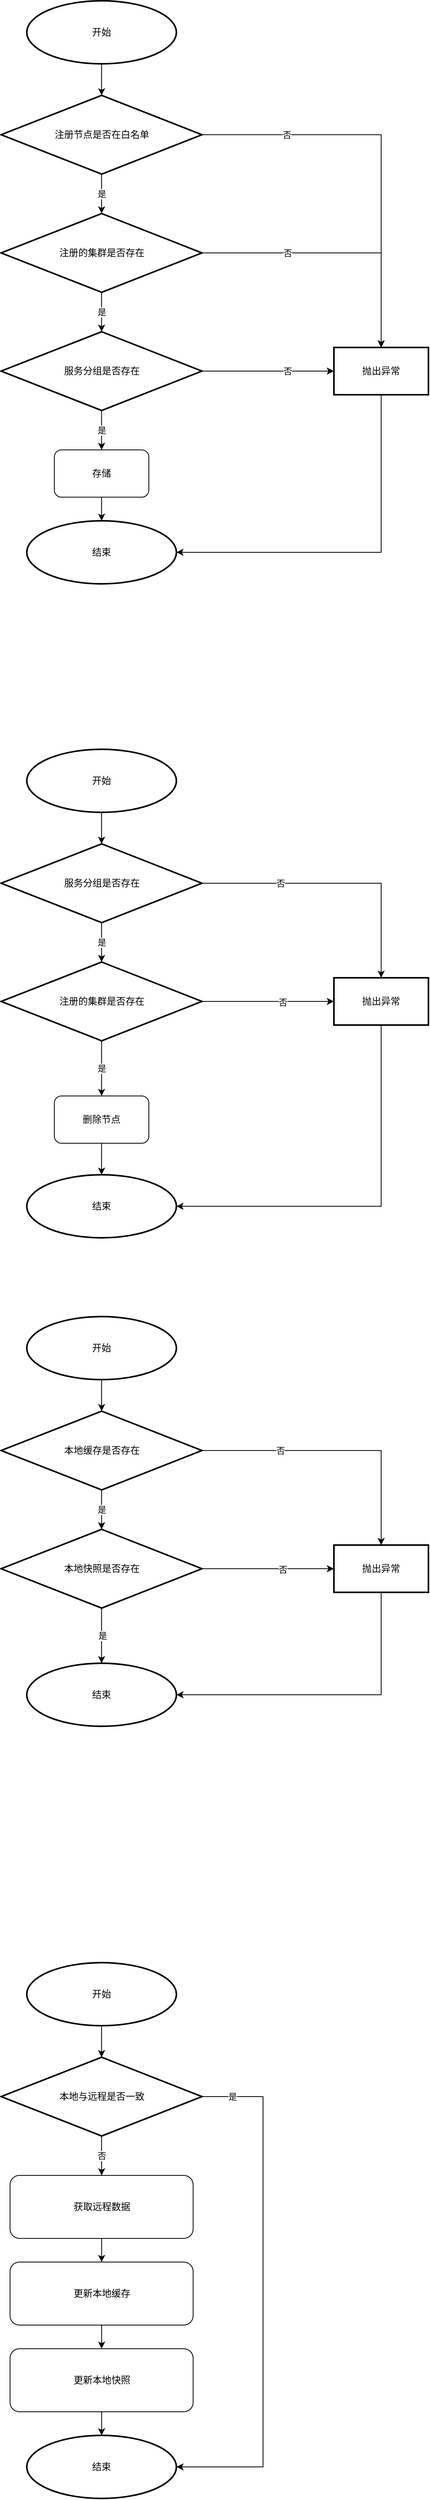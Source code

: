 <mxfile version="14.9.5" type="github">
  <diagram id="2iD1uwLVrEYLkPj4rfC0" name="第 1 页">
    <mxGraphModel dx="1422" dy="772" grid="1" gridSize="10" guides="1" tooltips="1" connect="1" arrows="1" fold="1" page="1" pageScale="1" pageWidth="827" pageHeight="1169" math="0" shadow="0">
      <root>
        <mxCell id="0" />
        <mxCell id="1" parent="0" />
        <mxCell id="YrsrtHYI-QYg7MPrzIgh-7" value="" style="edgeStyle=orthogonalEdgeStyle;rounded=0;orthogonalLoop=1;jettySize=auto;html=1;" edge="1" parent="1" source="YrsrtHYI-QYg7MPrzIgh-1" target="YrsrtHYI-QYg7MPrzIgh-2">
          <mxGeometry relative="1" as="geometry" />
        </mxCell>
        <mxCell id="YrsrtHYI-QYg7MPrzIgh-1" value="开始" style="strokeWidth=2;html=1;shape=mxgraph.flowchart.start_1;whiteSpace=wrap;" vertex="1" parent="1">
          <mxGeometry x="250" y="210" width="190" height="80" as="geometry" />
        </mxCell>
        <mxCell id="YrsrtHYI-QYg7MPrzIgh-8" value="是" style="edgeStyle=orthogonalEdgeStyle;rounded=0;orthogonalLoop=1;jettySize=auto;html=1;" edge="1" parent="1" source="YrsrtHYI-QYg7MPrzIgh-2" target="YrsrtHYI-QYg7MPrzIgh-3">
          <mxGeometry relative="1" as="geometry" />
        </mxCell>
        <mxCell id="YrsrtHYI-QYg7MPrzIgh-13" value="" style="edgeStyle=orthogonalEdgeStyle;rounded=0;orthogonalLoop=1;jettySize=auto;html=1;" edge="1" parent="1" source="YrsrtHYI-QYg7MPrzIgh-2" target="YrsrtHYI-QYg7MPrzIgh-12">
          <mxGeometry relative="1" as="geometry" />
        </mxCell>
        <mxCell id="YrsrtHYI-QYg7MPrzIgh-35" value="否" style="edgeLabel;html=1;align=center;verticalAlign=middle;resizable=0;points=[];" vertex="1" connectable="0" parent="YrsrtHYI-QYg7MPrzIgh-13">
          <mxGeometry x="-0.628" y="2" relative="1" as="geometry">
            <mxPoint x="15" y="2" as="offset" />
          </mxGeometry>
        </mxCell>
        <mxCell id="YrsrtHYI-QYg7MPrzIgh-2" value="注册节点是否在白名单" style="strokeWidth=2;html=1;shape=mxgraph.flowchart.decision;whiteSpace=wrap;" vertex="1" parent="1">
          <mxGeometry x="217.5" y="330" width="255" height="100" as="geometry" />
        </mxCell>
        <mxCell id="YrsrtHYI-QYg7MPrzIgh-9" value="是" style="edgeStyle=orthogonalEdgeStyle;rounded=0;orthogonalLoop=1;jettySize=auto;html=1;" edge="1" parent="1" source="YrsrtHYI-QYg7MPrzIgh-3" target="YrsrtHYI-QYg7MPrzIgh-4">
          <mxGeometry relative="1" as="geometry" />
        </mxCell>
        <mxCell id="YrsrtHYI-QYg7MPrzIgh-14" style="edgeStyle=orthogonalEdgeStyle;rounded=0;orthogonalLoop=1;jettySize=auto;html=1;" edge="1" parent="1" source="YrsrtHYI-QYg7MPrzIgh-3" target="YrsrtHYI-QYg7MPrzIgh-12">
          <mxGeometry relative="1" as="geometry" />
        </mxCell>
        <mxCell id="YrsrtHYI-QYg7MPrzIgh-37" value="否" style="edgeLabel;html=1;align=center;verticalAlign=middle;resizable=0;points=[];" vertex="1" connectable="0" parent="YrsrtHYI-QYg7MPrzIgh-14">
          <mxGeometry x="-0.45" y="2" relative="1" as="geometry">
            <mxPoint x="13" y="2" as="offset" />
          </mxGeometry>
        </mxCell>
        <mxCell id="YrsrtHYI-QYg7MPrzIgh-3" value="注册的集群是否存在" style="strokeWidth=2;html=1;shape=mxgraph.flowchart.decision;whiteSpace=wrap;" vertex="1" parent="1">
          <mxGeometry x="217.5" y="480" width="255" height="100" as="geometry" />
        </mxCell>
        <mxCell id="YrsrtHYI-QYg7MPrzIgh-10" value="是" style="edgeStyle=orthogonalEdgeStyle;rounded=0;orthogonalLoop=1;jettySize=auto;html=1;" edge="1" parent="1" source="YrsrtHYI-QYg7MPrzIgh-4" target="YrsrtHYI-QYg7MPrzIgh-5">
          <mxGeometry relative="1" as="geometry" />
        </mxCell>
        <mxCell id="YrsrtHYI-QYg7MPrzIgh-15" style="edgeStyle=orthogonalEdgeStyle;rounded=0;orthogonalLoop=1;jettySize=auto;html=1;entryX=0;entryY=0.5;entryDx=0;entryDy=0;" edge="1" parent="1" source="YrsrtHYI-QYg7MPrzIgh-4" target="YrsrtHYI-QYg7MPrzIgh-12">
          <mxGeometry relative="1" as="geometry" />
        </mxCell>
        <mxCell id="YrsrtHYI-QYg7MPrzIgh-38" value="否" style="edgeLabel;html=1;align=center;verticalAlign=middle;resizable=0;points=[];" vertex="1" connectable="0" parent="YrsrtHYI-QYg7MPrzIgh-15">
          <mxGeometry x="0.152" relative="1" as="geometry">
            <mxPoint x="12" as="offset" />
          </mxGeometry>
        </mxCell>
        <mxCell id="YrsrtHYI-QYg7MPrzIgh-4" value="服务分组是否存在" style="strokeWidth=2;html=1;shape=mxgraph.flowchart.decision;whiteSpace=wrap;" vertex="1" parent="1">
          <mxGeometry x="217.5" y="630" width="255" height="100" as="geometry" />
        </mxCell>
        <mxCell id="YrsrtHYI-QYg7MPrzIgh-11" value="" style="edgeStyle=orthogonalEdgeStyle;rounded=0;orthogonalLoop=1;jettySize=auto;html=1;" edge="1" parent="1" source="YrsrtHYI-QYg7MPrzIgh-5" target="YrsrtHYI-QYg7MPrzIgh-6">
          <mxGeometry relative="1" as="geometry" />
        </mxCell>
        <mxCell id="YrsrtHYI-QYg7MPrzIgh-5" value="存储" style="rounded=1;whiteSpace=wrap;html=1;" vertex="1" parent="1">
          <mxGeometry x="285" y="780" width="120" height="60" as="geometry" />
        </mxCell>
        <mxCell id="YrsrtHYI-QYg7MPrzIgh-6" value="结束" style="strokeWidth=2;html=1;shape=mxgraph.flowchart.start_1;whiteSpace=wrap;" vertex="1" parent="1">
          <mxGeometry x="250" y="870" width="190" height="80" as="geometry" />
        </mxCell>
        <mxCell id="YrsrtHYI-QYg7MPrzIgh-16" style="edgeStyle=orthogonalEdgeStyle;rounded=0;orthogonalLoop=1;jettySize=auto;html=1;entryX=1;entryY=0.5;entryDx=0;entryDy=0;entryPerimeter=0;" edge="1" parent="1" source="YrsrtHYI-QYg7MPrzIgh-12" target="YrsrtHYI-QYg7MPrzIgh-6">
          <mxGeometry relative="1" as="geometry">
            <Array as="points">
              <mxPoint x="700" y="910" />
            </Array>
          </mxGeometry>
        </mxCell>
        <mxCell id="YrsrtHYI-QYg7MPrzIgh-12" value="抛出异常" style="whiteSpace=wrap;html=1;strokeWidth=2;" vertex="1" parent="1">
          <mxGeometry x="640" y="650" width="120" height="60" as="geometry" />
        </mxCell>
        <mxCell id="YrsrtHYI-QYg7MPrzIgh-17" value="" style="edgeStyle=orthogonalEdgeStyle;rounded=0;orthogonalLoop=1;jettySize=auto;html=1;" edge="1" parent="1" source="YrsrtHYI-QYg7MPrzIgh-18" target="YrsrtHYI-QYg7MPrzIgh-21">
          <mxGeometry relative="1" as="geometry" />
        </mxCell>
        <mxCell id="YrsrtHYI-QYg7MPrzIgh-18" value="开始" style="strokeWidth=2;html=1;shape=mxgraph.flowchart.start_1;whiteSpace=wrap;" vertex="1" parent="1">
          <mxGeometry x="250" y="1160" width="190" height="80" as="geometry" />
        </mxCell>
        <mxCell id="YrsrtHYI-QYg7MPrzIgh-19" value="是" style="edgeStyle=orthogonalEdgeStyle;rounded=0;orthogonalLoop=1;jettySize=auto;html=1;" edge="1" parent="1" source="YrsrtHYI-QYg7MPrzIgh-21" target="YrsrtHYI-QYg7MPrzIgh-24">
          <mxGeometry relative="1" as="geometry" />
        </mxCell>
        <mxCell id="YrsrtHYI-QYg7MPrzIgh-20" value="" style="edgeStyle=orthogonalEdgeStyle;rounded=0;orthogonalLoop=1;jettySize=auto;html=1;" edge="1" parent="1" source="YrsrtHYI-QYg7MPrzIgh-21" target="YrsrtHYI-QYg7MPrzIgh-32">
          <mxGeometry relative="1" as="geometry" />
        </mxCell>
        <mxCell id="YrsrtHYI-QYg7MPrzIgh-39" value="否" style="edgeLabel;html=1;align=center;verticalAlign=middle;resizable=0;points=[];" vertex="1" connectable="0" parent="YrsrtHYI-QYg7MPrzIgh-20">
          <mxGeometry x="-0.427" y="-5" relative="1" as="geometry">
            <mxPoint y="-5" as="offset" />
          </mxGeometry>
        </mxCell>
        <mxCell id="YrsrtHYI-QYg7MPrzIgh-21" value="服务分组是否存在" style="strokeWidth=2;html=1;shape=mxgraph.flowchart.decision;whiteSpace=wrap;" vertex="1" parent="1">
          <mxGeometry x="217.5" y="1280" width="255" height="100" as="geometry" />
        </mxCell>
        <mxCell id="YrsrtHYI-QYg7MPrzIgh-22" value="是" style="edgeStyle=orthogonalEdgeStyle;rounded=0;orthogonalLoop=1;jettySize=auto;html=1;entryX=0.5;entryY=0;entryDx=0;entryDy=0;" edge="1" parent="1" source="YrsrtHYI-QYg7MPrzIgh-24" target="YrsrtHYI-QYg7MPrzIgh-33">
          <mxGeometry relative="1" as="geometry">
            <mxPoint x="345" y="1580" as="targetPoint" />
          </mxGeometry>
        </mxCell>
        <mxCell id="YrsrtHYI-QYg7MPrzIgh-23" style="edgeStyle=orthogonalEdgeStyle;rounded=0;orthogonalLoop=1;jettySize=auto;html=1;" edge="1" parent="1" source="YrsrtHYI-QYg7MPrzIgh-24" target="YrsrtHYI-QYg7MPrzIgh-32">
          <mxGeometry relative="1" as="geometry" />
        </mxCell>
        <mxCell id="YrsrtHYI-QYg7MPrzIgh-40" value="否" style="edgeLabel;html=1;align=center;verticalAlign=middle;resizable=0;points=[];" vertex="1" connectable="0" parent="YrsrtHYI-QYg7MPrzIgh-23">
          <mxGeometry x="0.224" y="-1" relative="1" as="geometry">
            <mxPoint as="offset" />
          </mxGeometry>
        </mxCell>
        <mxCell id="YrsrtHYI-QYg7MPrzIgh-24" value="注册的集群是否存在" style="strokeWidth=2;html=1;shape=mxgraph.flowchart.decision;whiteSpace=wrap;" vertex="1" parent="1">
          <mxGeometry x="217.5" y="1430" width="255" height="100" as="geometry" />
        </mxCell>
        <mxCell id="YrsrtHYI-QYg7MPrzIgh-30" value="结束" style="strokeWidth=2;html=1;shape=mxgraph.flowchart.start_1;whiteSpace=wrap;" vertex="1" parent="1">
          <mxGeometry x="250" y="1700" width="190" height="80" as="geometry" />
        </mxCell>
        <mxCell id="YrsrtHYI-QYg7MPrzIgh-31" style="edgeStyle=orthogonalEdgeStyle;rounded=0;orthogonalLoop=1;jettySize=auto;html=1;entryX=1;entryY=0.5;entryDx=0;entryDy=0;entryPerimeter=0;" edge="1" parent="1" source="YrsrtHYI-QYg7MPrzIgh-32" target="YrsrtHYI-QYg7MPrzIgh-30">
          <mxGeometry relative="1" as="geometry">
            <Array as="points">
              <mxPoint x="700" y="1740" />
            </Array>
          </mxGeometry>
        </mxCell>
        <mxCell id="YrsrtHYI-QYg7MPrzIgh-32" value="抛出异常" style="whiteSpace=wrap;html=1;strokeWidth=2;" vertex="1" parent="1">
          <mxGeometry x="640" y="1450" width="120" height="60" as="geometry" />
        </mxCell>
        <mxCell id="YrsrtHYI-QYg7MPrzIgh-34" value="" style="edgeStyle=orthogonalEdgeStyle;rounded=0;orthogonalLoop=1;jettySize=auto;html=1;" edge="1" parent="1" source="YrsrtHYI-QYg7MPrzIgh-33" target="YrsrtHYI-QYg7MPrzIgh-30">
          <mxGeometry relative="1" as="geometry" />
        </mxCell>
        <mxCell id="YrsrtHYI-QYg7MPrzIgh-33" value="删除节点" style="rounded=1;whiteSpace=wrap;html=1;" vertex="1" parent="1">
          <mxGeometry x="285" y="1600" width="120" height="60" as="geometry" />
        </mxCell>
        <mxCell id="YrsrtHYI-QYg7MPrzIgh-41" value="" style="edgeStyle=orthogonalEdgeStyle;rounded=0;orthogonalLoop=1;jettySize=auto;html=1;" edge="1" parent="1" source="YrsrtHYI-QYg7MPrzIgh-42" target="YrsrtHYI-QYg7MPrzIgh-46">
          <mxGeometry relative="1" as="geometry" />
        </mxCell>
        <mxCell id="YrsrtHYI-QYg7MPrzIgh-42" value="开始" style="strokeWidth=2;html=1;shape=mxgraph.flowchart.start_1;whiteSpace=wrap;" vertex="1" parent="1">
          <mxGeometry x="250" y="1880" width="190" height="80" as="geometry" />
        </mxCell>
        <mxCell id="YrsrtHYI-QYg7MPrzIgh-43" value="是" style="edgeStyle=orthogonalEdgeStyle;rounded=0;orthogonalLoop=1;jettySize=auto;html=1;" edge="1" parent="1" source="YrsrtHYI-QYg7MPrzIgh-46" target="YrsrtHYI-QYg7MPrzIgh-50">
          <mxGeometry relative="1" as="geometry" />
        </mxCell>
        <mxCell id="YrsrtHYI-QYg7MPrzIgh-44" value="" style="edgeStyle=orthogonalEdgeStyle;rounded=0;orthogonalLoop=1;jettySize=auto;html=1;" edge="1" parent="1" source="YrsrtHYI-QYg7MPrzIgh-46" target="YrsrtHYI-QYg7MPrzIgh-53">
          <mxGeometry relative="1" as="geometry" />
        </mxCell>
        <mxCell id="YrsrtHYI-QYg7MPrzIgh-45" value="否" style="edgeLabel;html=1;align=center;verticalAlign=middle;resizable=0;points=[];" vertex="1" connectable="0" parent="YrsrtHYI-QYg7MPrzIgh-44">
          <mxGeometry x="-0.427" y="-5" relative="1" as="geometry">
            <mxPoint y="-5" as="offset" />
          </mxGeometry>
        </mxCell>
        <mxCell id="YrsrtHYI-QYg7MPrzIgh-46" value="本地缓存是否存在" style="strokeWidth=2;html=1;shape=mxgraph.flowchart.decision;whiteSpace=wrap;" vertex="1" parent="1">
          <mxGeometry x="217.5" y="2000" width="255" height="100" as="geometry" />
        </mxCell>
        <mxCell id="YrsrtHYI-QYg7MPrzIgh-47" value="是" style="edgeStyle=orthogonalEdgeStyle;rounded=0;orthogonalLoop=1;jettySize=auto;html=1;entryX=0.5;entryY=0;entryDx=0;entryDy=0;" edge="1" parent="1" source="YrsrtHYI-QYg7MPrzIgh-50">
          <mxGeometry relative="1" as="geometry">
            <mxPoint x="345" y="2320" as="targetPoint" />
          </mxGeometry>
        </mxCell>
        <mxCell id="YrsrtHYI-QYg7MPrzIgh-48" style="edgeStyle=orthogonalEdgeStyle;rounded=0;orthogonalLoop=1;jettySize=auto;html=1;" edge="1" parent="1" source="YrsrtHYI-QYg7MPrzIgh-50" target="YrsrtHYI-QYg7MPrzIgh-53">
          <mxGeometry relative="1" as="geometry" />
        </mxCell>
        <mxCell id="YrsrtHYI-QYg7MPrzIgh-49" value="否" style="edgeLabel;html=1;align=center;verticalAlign=middle;resizable=0;points=[];" vertex="1" connectable="0" parent="YrsrtHYI-QYg7MPrzIgh-48">
          <mxGeometry x="0.224" y="-1" relative="1" as="geometry">
            <mxPoint as="offset" />
          </mxGeometry>
        </mxCell>
        <mxCell id="YrsrtHYI-QYg7MPrzIgh-50" value="本地快照是否存在" style="strokeWidth=2;html=1;shape=mxgraph.flowchart.decision;whiteSpace=wrap;" vertex="1" parent="1">
          <mxGeometry x="217.5" y="2150" width="255" height="100" as="geometry" />
        </mxCell>
        <mxCell id="YrsrtHYI-QYg7MPrzIgh-51" value="结束" style="strokeWidth=2;html=1;shape=mxgraph.flowchart.start_1;whiteSpace=wrap;" vertex="1" parent="1">
          <mxGeometry x="250" y="2320" width="190" height="80" as="geometry" />
        </mxCell>
        <mxCell id="YrsrtHYI-QYg7MPrzIgh-52" style="edgeStyle=orthogonalEdgeStyle;rounded=0;orthogonalLoop=1;jettySize=auto;html=1;entryX=1;entryY=0.5;entryDx=0;entryDy=0;entryPerimeter=0;" edge="1" parent="1" source="YrsrtHYI-QYg7MPrzIgh-53" target="YrsrtHYI-QYg7MPrzIgh-51">
          <mxGeometry relative="1" as="geometry">
            <Array as="points">
              <mxPoint x="700" y="2360" />
            </Array>
          </mxGeometry>
        </mxCell>
        <mxCell id="YrsrtHYI-QYg7MPrzIgh-53" value="抛出异常" style="whiteSpace=wrap;html=1;strokeWidth=2;" vertex="1" parent="1">
          <mxGeometry x="640" y="2170" width="120" height="60" as="geometry" />
        </mxCell>
        <mxCell id="YrsrtHYI-QYg7MPrzIgh-56" value="" style="edgeStyle=orthogonalEdgeStyle;rounded=0;orthogonalLoop=1;jettySize=auto;html=1;" edge="1" parent="1" source="YrsrtHYI-QYg7MPrzIgh-57" target="YrsrtHYI-QYg7MPrzIgh-61">
          <mxGeometry relative="1" as="geometry" />
        </mxCell>
        <mxCell id="YrsrtHYI-QYg7MPrzIgh-57" value="开始" style="strokeWidth=2;html=1;shape=mxgraph.flowchart.start_1;whiteSpace=wrap;" vertex="1" parent="1">
          <mxGeometry x="250" y="2700" width="190" height="80" as="geometry" />
        </mxCell>
        <mxCell id="YrsrtHYI-QYg7MPrzIgh-72" value="否" style="edgeStyle=orthogonalEdgeStyle;rounded=0;orthogonalLoop=1;jettySize=auto;html=1;" edge="1" parent="1" source="YrsrtHYI-QYg7MPrzIgh-61" target="YrsrtHYI-QYg7MPrzIgh-69">
          <mxGeometry relative="1" as="geometry" />
        </mxCell>
        <mxCell id="YrsrtHYI-QYg7MPrzIgh-74" style="edgeStyle=orthogonalEdgeStyle;rounded=0;orthogonalLoop=1;jettySize=auto;html=1;exitX=1;exitY=0.5;exitDx=0;exitDy=0;exitPerimeter=0;entryX=1;entryY=0.5;entryDx=0;entryDy=0;entryPerimeter=0;" edge="1" parent="1" source="YrsrtHYI-QYg7MPrzIgh-61" target="YrsrtHYI-QYg7MPrzIgh-66">
          <mxGeometry relative="1" as="geometry">
            <Array as="points">
              <mxPoint x="550" y="2870" />
              <mxPoint x="550" y="3340" />
            </Array>
          </mxGeometry>
        </mxCell>
        <mxCell id="YrsrtHYI-QYg7MPrzIgh-76" value="是" style="edgeLabel;html=1;align=center;verticalAlign=middle;resizable=0;points=[];" vertex="1" connectable="0" parent="YrsrtHYI-QYg7MPrzIgh-74">
          <mxGeometry x="-0.853" y="2" relative="1" as="geometry">
            <mxPoint x="-10" y="2" as="offset" />
          </mxGeometry>
        </mxCell>
        <mxCell id="YrsrtHYI-QYg7MPrzIgh-61" value="本地与远程是否一致" style="strokeWidth=2;html=1;shape=mxgraph.flowchart.decision;whiteSpace=wrap;" vertex="1" parent="1">
          <mxGeometry x="217.5" y="2820" width="255" height="100" as="geometry" />
        </mxCell>
        <mxCell id="YrsrtHYI-QYg7MPrzIgh-66" value="结束" style="strokeWidth=2;html=1;shape=mxgraph.flowchart.start_1;whiteSpace=wrap;" vertex="1" parent="1">
          <mxGeometry x="250" y="3300" width="190" height="80" as="geometry" />
        </mxCell>
        <mxCell id="YrsrtHYI-QYg7MPrzIgh-77" value="" style="edgeStyle=orthogonalEdgeStyle;rounded=0;orthogonalLoop=1;jettySize=auto;html=1;" edge="1" parent="1" source="YrsrtHYI-QYg7MPrzIgh-69" target="YrsrtHYI-QYg7MPrzIgh-70">
          <mxGeometry relative="1" as="geometry" />
        </mxCell>
        <mxCell id="YrsrtHYI-QYg7MPrzIgh-69" value="获取远程数据" style="rounded=1;whiteSpace=wrap;html=1;" vertex="1" parent="1">
          <mxGeometry x="228.75" y="2970" width="232.5" height="80" as="geometry" />
        </mxCell>
        <mxCell id="YrsrtHYI-QYg7MPrzIgh-78" value="" style="edgeStyle=orthogonalEdgeStyle;rounded=0;orthogonalLoop=1;jettySize=auto;html=1;" edge="1" parent="1" source="YrsrtHYI-QYg7MPrzIgh-70" target="YrsrtHYI-QYg7MPrzIgh-71">
          <mxGeometry relative="1" as="geometry" />
        </mxCell>
        <mxCell id="YrsrtHYI-QYg7MPrzIgh-70" value="更新本地缓存" style="rounded=1;whiteSpace=wrap;html=1;" vertex="1" parent="1">
          <mxGeometry x="228.75" y="3080" width="232.5" height="80" as="geometry" />
        </mxCell>
        <mxCell id="YrsrtHYI-QYg7MPrzIgh-79" value="" style="edgeStyle=orthogonalEdgeStyle;rounded=0;orthogonalLoop=1;jettySize=auto;html=1;" edge="1" parent="1" source="YrsrtHYI-QYg7MPrzIgh-71" target="YrsrtHYI-QYg7MPrzIgh-66">
          <mxGeometry relative="1" as="geometry" />
        </mxCell>
        <mxCell id="YrsrtHYI-QYg7MPrzIgh-71" value="更新本地快照" style="rounded=1;whiteSpace=wrap;html=1;" vertex="1" parent="1">
          <mxGeometry x="228.75" y="3190" width="232.5" height="80" as="geometry" />
        </mxCell>
      </root>
    </mxGraphModel>
  </diagram>
</mxfile>
